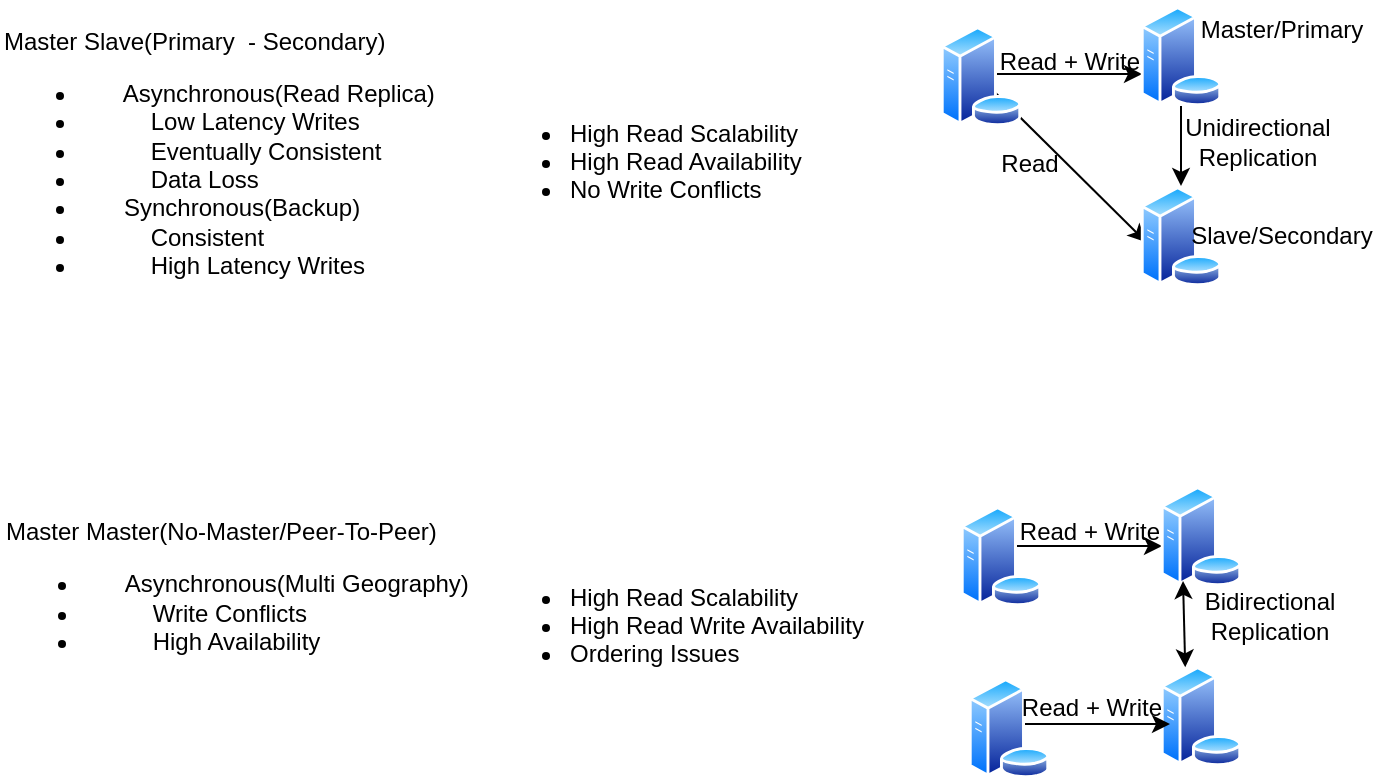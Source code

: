 <mxfile version="22.1.7" type="github">
  <diagram name="Page-1" id="hsXx6_wmlTWPNyEW_iNE">
    <mxGraphModel dx="794" dy="456" grid="1" gridSize="10" guides="1" tooltips="1" connect="1" arrows="1" fold="1" page="1" pageScale="1" pageWidth="850" pageHeight="1100" math="0" shadow="0">
      <root>
        <mxCell id="0" />
        <mxCell id="1" parent="0" />
        <mxCell id="2BHKi3fGgR7jsmWQUKfR-4" value="" style="edgeStyle=orthogonalEdgeStyle;rounded=0;orthogonalLoop=1;jettySize=auto;html=1;" edge="1" parent="1">
          <mxGeometry relative="1" as="geometry">
            <mxPoint x="558.5" y="104" as="sourcePoint" />
            <mxPoint x="631" y="104" as="targetPoint" />
          </mxGeometry>
        </mxCell>
        <mxCell id="2BHKi3fGgR7jsmWQUKfR-5" value="" style="endArrow=classic;html=1;rounded=0;entryX=0;entryY=0.5;entryDx=0;entryDy=0;" edge="1" parent="1">
          <mxGeometry width="50" height="50" relative="1" as="geometry">
            <mxPoint x="554.502" y="110.252" as="sourcePoint" />
            <mxPoint x="633" y="188" as="targetPoint" />
          </mxGeometry>
        </mxCell>
        <mxCell id="2BHKi3fGgR7jsmWQUKfR-6" value="" style="image;aspect=fixed;perimeter=ellipsePerimeter;html=1;align=center;shadow=0;dashed=0;spacingTop=3;image=img/lib/active_directory/database_server.svg;" vertex="1" parent="1">
          <mxGeometry x="530" y="80" width="41" height="50" as="geometry" />
        </mxCell>
        <mxCell id="2BHKi3fGgR7jsmWQUKfR-9" value="" style="edgeStyle=orthogonalEdgeStyle;rounded=0;orthogonalLoop=1;jettySize=auto;html=1;" edge="1" parent="1" source="2BHKi3fGgR7jsmWQUKfR-7" target="2BHKi3fGgR7jsmWQUKfR-8">
          <mxGeometry relative="1" as="geometry" />
        </mxCell>
        <mxCell id="2BHKi3fGgR7jsmWQUKfR-7" value="" style="image;aspect=fixed;perimeter=ellipsePerimeter;html=1;align=center;shadow=0;dashed=0;spacingTop=3;image=img/lib/active_directory/database_server.svg;" vertex="1" parent="1">
          <mxGeometry x="630" y="70" width="41" height="50" as="geometry" />
        </mxCell>
        <mxCell id="2BHKi3fGgR7jsmWQUKfR-8" value="" style="image;aspect=fixed;perimeter=ellipsePerimeter;html=1;align=center;shadow=0;dashed=0;spacingTop=3;image=img/lib/active_directory/database_server.svg;" vertex="1" parent="1">
          <mxGeometry x="630" y="160" width="41" height="50" as="geometry" />
        </mxCell>
        <mxCell id="2BHKi3fGgR7jsmWQUKfR-10" value="Master/Primary" style="text;html=1;strokeColor=none;fillColor=none;align=center;verticalAlign=middle;whiteSpace=wrap;rounded=0;" vertex="1" parent="1">
          <mxGeometry x="646" y="67" width="110" height="30" as="geometry" />
        </mxCell>
        <mxCell id="2BHKi3fGgR7jsmWQUKfR-11" value="Slave/Secondary" style="text;html=1;strokeColor=none;fillColor=none;align=center;verticalAlign=middle;whiteSpace=wrap;rounded=0;" vertex="1" parent="1">
          <mxGeometry x="646" y="170" width="110" height="30" as="geometry" />
        </mxCell>
        <mxCell id="2BHKi3fGgR7jsmWQUKfR-12" value="&lt;br&gt;Read + Write" style="text;html=1;strokeColor=none;fillColor=none;align=center;verticalAlign=middle;whiteSpace=wrap;rounded=0;" vertex="1" parent="1">
          <mxGeometry x="540" y="75" width="110" height="30" as="geometry" />
        </mxCell>
        <mxCell id="2BHKi3fGgR7jsmWQUKfR-13" value="Unidirectional Replication" style="text;html=1;strokeColor=none;fillColor=none;align=center;verticalAlign=middle;whiteSpace=wrap;rounded=0;" vertex="1" parent="1">
          <mxGeometry x="634" y="123" width="110" height="30" as="geometry" />
        </mxCell>
        <mxCell id="2BHKi3fGgR7jsmWQUKfR-14" value="Read" style="text;html=1;strokeColor=none;fillColor=none;align=center;verticalAlign=middle;whiteSpace=wrap;rounded=0;" vertex="1" parent="1">
          <mxGeometry x="520" y="134" width="110" height="30" as="geometry" />
        </mxCell>
        <mxCell id="2BHKi3fGgR7jsmWQUKfR-15" value="" style="edgeStyle=orthogonalEdgeStyle;rounded=0;orthogonalLoop=1;jettySize=auto;html=1;" edge="1" parent="1">
          <mxGeometry relative="1" as="geometry">
            <mxPoint x="568.5" y="340" as="sourcePoint" />
            <mxPoint x="641" y="340" as="targetPoint" />
          </mxGeometry>
        </mxCell>
        <mxCell id="2BHKi3fGgR7jsmWQUKfR-17" value="" style="image;aspect=fixed;perimeter=ellipsePerimeter;html=1;align=center;shadow=0;dashed=0;spacingTop=3;image=img/lib/active_directory/database_server.svg;" vertex="1" parent="1">
          <mxGeometry x="540" y="320" width="41" height="50" as="geometry" />
        </mxCell>
        <mxCell id="2BHKi3fGgR7jsmWQUKfR-19" value="" style="image;aspect=fixed;perimeter=ellipsePerimeter;html=1;align=center;shadow=0;dashed=0;spacingTop=3;image=img/lib/active_directory/database_server.svg;" vertex="1" parent="1">
          <mxGeometry x="640" y="310" width="41" height="50" as="geometry" />
        </mxCell>
        <mxCell id="2BHKi3fGgR7jsmWQUKfR-20" value="" style="image;aspect=fixed;perimeter=ellipsePerimeter;html=1;align=center;shadow=0;dashed=0;spacingTop=3;image=img/lib/active_directory/database_server.svg;" vertex="1" parent="1">
          <mxGeometry x="640" y="400" width="41" height="50" as="geometry" />
        </mxCell>
        <mxCell id="2BHKi3fGgR7jsmWQUKfR-23" value="&lt;br&gt;Read + Write" style="text;html=1;strokeColor=none;fillColor=none;align=center;verticalAlign=middle;whiteSpace=wrap;rounded=0;" vertex="1" parent="1">
          <mxGeometry x="550" y="310" width="110" height="30" as="geometry" />
        </mxCell>
        <mxCell id="2BHKi3fGgR7jsmWQUKfR-26" value="" style="edgeStyle=orthogonalEdgeStyle;rounded=0;orthogonalLoop=1;jettySize=auto;html=1;" edge="1" parent="1">
          <mxGeometry relative="1" as="geometry">
            <mxPoint x="572.5" y="429" as="sourcePoint" />
            <mxPoint x="645" y="429" as="targetPoint" />
          </mxGeometry>
        </mxCell>
        <mxCell id="2BHKi3fGgR7jsmWQUKfR-27" value="" style="image;aspect=fixed;perimeter=ellipsePerimeter;html=1;align=center;shadow=0;dashed=0;spacingTop=3;image=img/lib/active_directory/database_server.svg;" vertex="1" parent="1">
          <mxGeometry x="544" y="406" width="41" height="50" as="geometry" />
        </mxCell>
        <mxCell id="2BHKi3fGgR7jsmWQUKfR-28" value="&lt;br&gt;Read + Write" style="text;html=1;strokeColor=none;fillColor=none;align=center;verticalAlign=middle;whiteSpace=wrap;rounded=0;" vertex="1" parent="1">
          <mxGeometry x="551" y="398" width="110" height="30" as="geometry" />
        </mxCell>
        <mxCell id="2BHKi3fGgR7jsmWQUKfR-29" value="" style="endArrow=classic;startArrow=classic;html=1;rounded=0;exitX=0.942;exitY=0.089;exitDx=0;exitDy=0;entryX=0.25;entryY=1;entryDx=0;entryDy=0;exitPerimeter=0;" edge="1" parent="1" target="2BHKi3fGgR7jsmWQUKfR-19">
          <mxGeometry width="50" height="50" relative="1" as="geometry">
            <mxPoint x="652.62" y="400.67" as="sourcePoint" />
            <mxPoint x="649.512" y="357.469" as="targetPoint" />
          </mxGeometry>
        </mxCell>
        <mxCell id="2BHKi3fGgR7jsmWQUKfR-30" value="Bidirectional Replication" style="text;html=1;strokeColor=none;fillColor=none;align=center;verticalAlign=middle;whiteSpace=wrap;rounded=0;" vertex="1" parent="1">
          <mxGeometry x="640" y="360" width="110" height="30" as="geometry" />
        </mxCell>
        <UserObject label="Master Slave(Primary&amp;nbsp; - Secondary)&lt;br&gt;&lt;ul&gt;&lt;li&gt;&lt;span style=&quot;background-color: initial;&quot;&gt;&amp;nbsp; &amp;nbsp; &amp;nbsp; Asynchronous(Read Replica)&lt;/span&gt;&lt;/li&gt;&lt;li&gt;&lt;span style=&quot;background-color: initial;&quot;&gt;&amp;nbsp; &amp;nbsp; &amp;nbsp; &amp;nbsp; &amp;nbsp; Low Latency Writes&amp;nbsp;&lt;/span&gt;&lt;/li&gt;&lt;li&gt;&lt;span style=&quot;background-color: initial;&quot;&gt;&amp;nbsp; &amp;nbsp; &amp;nbsp; &amp;nbsp; &amp;nbsp; Eventually Consistent&lt;/span&gt;&lt;/li&gt;&lt;li&gt;&lt;span style=&quot;background-color: initial;&quot;&gt;&amp;nbsp; &amp;nbsp; &amp;nbsp; &amp;nbsp; &amp;nbsp; Data Loss&lt;/span&gt;&lt;/li&gt;&lt;li&gt;&lt;span style=&quot;background-color: initial;&quot;&gt;&amp;nbsp; &amp;nbsp; &amp;nbsp; Synchronous(Backup)&lt;/span&gt;&lt;/li&gt;&lt;li&gt;&lt;span style=&quot;background-color: initial;&quot;&gt;&amp;nbsp; &amp;nbsp; &amp;nbsp; &amp;nbsp; &amp;nbsp; Consistent&lt;/span&gt;&lt;/li&gt;&lt;li&gt;&lt;span style=&quot;background-color: initial;&quot;&gt;&amp;nbsp; &amp;nbsp; &amp;nbsp; &amp;nbsp; &amp;nbsp; High Latency Writes&lt;/span&gt;&lt;/li&gt;&lt;li&gt;&lt;span style=&quot;background-color: initial;&quot;&gt;&amp;nbsp; &amp;nbsp; &amp;nbsp; &amp;nbsp; &amp;nbsp; Low Write Availability&lt;/span&gt;&lt;/li&gt;&lt;/ul&gt;&lt;span style=&quot;background-color: initial;&quot;&gt;&amp;nbsp; &amp;nbsp;&lt;/span&gt;" placeholders="1" name="Variable" id="2BHKi3fGgR7jsmWQUKfR-32">
          <mxCell style="text;html=1;strokeColor=none;fillColor=none;align=left;verticalAlign=middle;whiteSpace=wrap;overflow=hidden;" vertex="1" parent="1">
            <mxGeometry x="60" y="78" width="240" height="130" as="geometry" />
          </mxCell>
        </UserObject>
        <UserObject label="&lt;ul&gt;&lt;li&gt;High Read Scalability&lt;/li&gt;&lt;li&gt;High Read Availability&lt;/li&gt;&lt;li&gt;No Write Conflicts&lt;/li&gt;&lt;/ul&gt;" placeholders="1" name="Variable" id="2BHKi3fGgR7jsmWQUKfR-34">
          <mxCell style="text;html=1;strokeColor=none;fillColor=none;align=left;verticalAlign=middle;whiteSpace=wrap;overflow=hidden;" vertex="1" parent="1">
            <mxGeometry x="303" y="112" width="181" height="68" as="geometry" />
          </mxCell>
        </UserObject>
        <UserObject label="Master Master(No-Master/Peer-To-Peer)&lt;br&gt;&lt;ul&gt;&lt;li&gt;&lt;span style=&quot;background-color: initial;&quot;&gt;&amp;nbsp; &amp;nbsp; &amp;nbsp; Asynchronous(Multi Geography)&lt;/span&gt;&lt;/li&gt;&lt;li&gt;&lt;span style=&quot;background-color: initial;&quot;&gt;&amp;nbsp; &amp;nbsp; &amp;nbsp; &amp;nbsp; &amp;nbsp; Write Conflicts&lt;/span&gt;&lt;/li&gt;&lt;li&gt;&lt;span style=&quot;background-color: initial;&quot;&gt;&amp;nbsp; &amp;nbsp; &amp;nbsp; &amp;nbsp; &amp;nbsp; High Availability&lt;/span&gt;&lt;/li&gt;&lt;/ul&gt;&lt;span style=&quot;background-color: initial;&quot;&gt;&amp;nbsp; &amp;nbsp; &amp;nbsp; &amp;nbsp; &amp;nbsp;&amp;nbsp;&lt;br&gt;&amp;nbsp; &amp;nbsp;&lt;/span&gt;" placeholders="1" name="Variable" id="2BHKi3fGgR7jsmWQUKfR-35">
          <mxCell style="text;html=1;strokeColor=none;fillColor=none;align=left;verticalAlign=middle;whiteSpace=wrap;overflow=hidden;" vertex="1" parent="1">
            <mxGeometry x="61" y="323" width="240" height="77" as="geometry" />
          </mxCell>
        </UserObject>
        <UserObject label="&lt;ul&gt;&lt;li&gt;High Read Scalability&lt;/li&gt;&lt;li&gt;High Read Write Availability&lt;/li&gt;&lt;li&gt;Ordering Issues&lt;/li&gt;&lt;/ul&gt;" placeholders="1" name="Variable" id="2BHKi3fGgR7jsmWQUKfR-36">
          <mxCell style="text;html=1;strokeColor=none;fillColor=none;align=left;verticalAlign=middle;whiteSpace=wrap;overflow=hidden;" vertex="1" parent="1">
            <mxGeometry x="303" y="344" width="197" height="68" as="geometry" />
          </mxCell>
        </UserObject>
      </root>
    </mxGraphModel>
  </diagram>
</mxfile>
